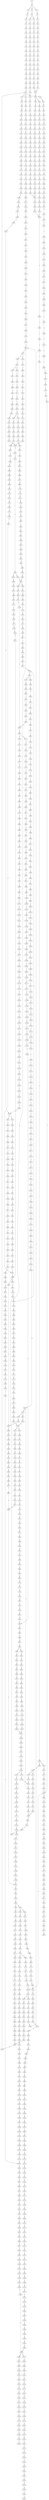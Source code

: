 strict digraph  {
	S0 -> S1 [ label = G ];
	S1 -> S2 [ label = A ];
	S1 -> S3 [ label = C ];
	S1 -> S4 [ label = T ];
	S2 -> S5 [ label = C ];
	S3 -> S6 [ label = C ];
	S4 -> S7 [ label = C ];
	S5 -> S8 [ label = C ];
	S6 -> S9 [ label = G ];
	S6 -> S10 [ label = C ];
	S7 -> S11 [ label = C ];
	S8 -> S12 [ label = C ];
	S9 -> S13 [ label = G ];
	S10 -> S14 [ label = C ];
	S11 -> S15 [ label = C ];
	S12 -> S16 [ label = C ];
	S13 -> S17 [ label = C ];
	S14 -> S18 [ label = C ];
	S15 -> S19 [ label = C ];
	S16 -> S20 [ label = C ];
	S17 -> S21 [ label = A ];
	S18 -> S22 [ label = A ];
	S19 -> S23 [ label = A ];
	S20 -> S24 [ label = C ];
	S21 -> S25 [ label = C ];
	S22 -> S26 [ label = C ];
	S23 -> S27 [ label = C ];
	S24 -> S28 [ label = T ];
	S25 -> S29 [ label = T ];
	S26 -> S30 [ label = T ];
	S27 -> S31 [ label = T ];
	S28 -> S32 [ label = T ];
	S29 -> S33 [ label = T ];
	S30 -> S34 [ label = T ];
	S31 -> S35 [ label = T ];
	S32 -> S36 [ label = C ];
	S33 -> S37 [ label = C ];
	S34 -> S38 [ label = T ];
	S35 -> S39 [ label = G ];
	S36 -> S40 [ label = A ];
	S37 -> S41 [ label = A ];
	S38 -> S42 [ label = A ];
	S39 -> S43 [ label = A ];
	S40 -> S44 [ label = G ];
	S41 -> S45 [ label = G ];
	S42 -> S46 [ label = G ];
	S43 -> S47 [ label = G ];
	S44 -> S48 [ label = A ];
	S45 -> S49 [ label = C ];
	S46 -> S50 [ label = C ];
	S47 -> S51 [ label = C ];
	S48 -> S52 [ label = G ];
	S49 -> S53 [ label = C ];
	S50 -> S54 [ label = C ];
	S51 -> S55 [ label = C ];
	S52 -> S56 [ label = G ];
	S53 -> S57 [ label = G ];
	S54 -> S58 [ label = G ];
	S55 -> S59 [ label = G ];
	S56 -> S60 [ label = T ];
	S57 -> S61 [ label = C ];
	S58 -> S62 [ label = T ];
	S59 -> S63 [ label = C ];
	S60 -> S64 [ label = C ];
	S61 -> S65 [ label = C ];
	S62 -> S66 [ label = C ];
	S63 -> S67 [ label = C ];
	S64 -> S68 [ label = C ];
	S65 -> S69 [ label = C ];
	S66 -> S70 [ label = C ];
	S67 -> S71 [ label = C ];
	S68 -> S72 [ label = C ];
	S69 -> S73 [ label = C ];
	S70 -> S74 [ label = C ];
	S71 -> S73 [ label = C ];
	S72 -> S75 [ label = T ];
	S72 -> S76 [ label = A ];
	S72 -> S77 [ label = G ];
	S73 -> S78 [ label = T ];
	S74 -> S79 [ label = A ];
	S75 -> S80 [ label = T ];
	S76 -> S81 [ label = G ];
	S77 -> S82 [ label = G ];
	S78 -> S83 [ label = T ];
	S78 -> S84 [ label = C ];
	S79 -> S85 [ label = C ];
	S80 -> S86 [ label = C ];
	S81 -> S87 [ label = A ];
	S82 -> S88 [ label = A ];
	S83 -> S89 [ label = C ];
	S84 -> S90 [ label = C ];
	S85 -> S91 [ label = C ];
	S86 -> S92 [ label = T ];
	S87 -> S93 [ label = G ];
	S88 -> S94 [ label = G ];
	S89 -> S95 [ label = A ];
	S90 -> S96 [ label = A ];
	S91 -> S97 [ label = A ];
	S92 -> S98 [ label = C ];
	S93 -> S99 [ label = C ];
	S94 -> S100 [ label = G ];
	S95 -> S101 [ label = C ];
	S96 -> S102 [ label = C ];
	S97 -> S103 [ label = C ];
	S98 -> S104 [ label = G ];
	S99 -> S105 [ label = C ];
	S100 -> S106 [ label = C ];
	S101 -> S107 [ label = G ];
	S102 -> S108 [ label = C ];
	S103 -> S109 [ label = C ];
	S104 -> S110 [ label = T ];
	S105 -> S111 [ label = A ];
	S106 -> S112 [ label = G ];
	S107 -> S113 [ label = C ];
	S108 -> S114 [ label = C ];
	S109 -> S115 [ label = G ];
	S110 -> S116 [ label = A ];
	S111 -> S117 [ label = C ];
	S112 -> S118 [ label = T ];
	S113 -> S119 [ label = T ];
	S114 -> S120 [ label = G ];
	S115 -> S121 [ label = A ];
	S116 -> S122 [ label = C ];
	S117 -> S123 [ label = G ];
	S118 -> S124 [ label = G ];
	S119 -> S125 [ label = C ];
	S120 -> S126 [ label = C ];
	S121 -> S127 [ label = T ];
	S122 -> S128 [ label = G ];
	S123 -> S129 [ label = G ];
	S124 -> S130 [ label = G ];
	S125 -> S131 [ label = C ];
	S126 -> S132 [ label = C ];
	S127 -> S133 [ label = C ];
	S128 -> S134 [ label = G ];
	S129 -> S135 [ label = T ];
	S130 -> S136 [ label = T ];
	S131 -> S137 [ label = G ];
	S132 -> S138 [ label = G ];
	S133 -> S139 [ label = G ];
	S134 -> S140 [ label = C ];
	S135 -> S141 [ label = T ];
	S136 -> S142 [ label = A ];
	S137 -> S143 [ label = G ];
	S138 -> S144 [ label = G ];
	S139 -> S145 [ label = G ];
	S140 -> S146 [ label = T ];
	S141 -> S147 [ label = A ];
	S142 -> S148 [ label = T ];
	S143 -> S149 [ label = T ];
	S144 -> S150 [ label = T ];
	S145 -> S151 [ label = T ];
	S146 -> S152 [ label = A ];
	S147 -> S153 [ label = C ];
	S148 -> S154 [ label = G ];
	S149 -> S155 [ label = T ];
	S150 -> S156 [ label = C ];
	S151 -> S157 [ label = T ];
	S152 -> S158 [ label = C ];
	S153 -> S159 [ label = T ];
	S154 -> S160 [ label = A ];
	S155 -> S161 [ label = G ];
	S156 -> S162 [ label = C ];
	S157 -> S163 [ label = C ];
	S158 -> S164 [ label = T ];
	S159 -> S165 [ label = G ];
	S160 -> S166 [ label = G ];
	S161 -> S167 [ label = C ];
	S162 -> S168 [ label = C ];
	S163 -> S169 [ label = C ];
	S164 -> S170 [ label = G ];
	S165 -> S171 [ label = C ];
	S166 -> S172 [ label = C ];
	S167 -> S173 [ label = A ];
	S168 -> S174 [ label = A ];
	S169 -> S175 [ label = A ];
	S170 -> S176 [ label = G ];
	S171 -> S177 [ label = A ];
	S172 -> S178 [ label = G ];
	S173 -> S179 [ label = C ];
	S174 -> S180 [ label = G ];
	S175 -> S181 [ label = G ];
	S176 -> S182 [ label = T ];
	S177 -> S183 [ label = G ];
	S178 -> S184 [ label = G ];
	S179 -> S185 [ label = T ];
	S180 -> S186 [ label = T ];
	S181 -> S187 [ label = T ];
	S182 -> S188 [ label = G ];
	S183 -> S189 [ label = A ];
	S184 -> S190 [ label = T ];
	S185 -> S191 [ label = G ];
	S186 -> S192 [ label = G ];
	S187 -> S193 [ label = G ];
	S188 -> S194 [ label = C ];
	S189 -> S195 [ label = C ];
	S190 -> S196 [ label = C ];
	S191 -> S197 [ label = G ];
	S192 -> S198 [ label = G ];
	S193 -> S199 [ label = G ];
	S194 -> S200 [ label = T ];
	S195 -> S201 [ label = G ];
	S196 -> S202 [ label = G ];
	S197 -> S203 [ label = T ];
	S198 -> S204 [ label = T ];
	S199 -> S205 [ label = T ];
	S200 -> S206 [ label = A ];
	S201 -> S207 [ label = G ];
	S202 -> S208 [ label = C ];
	S203 -> S209 [ label = C ];
	S204 -> S210 [ label = C ];
	S205 -> S210 [ label = C ];
	S206 -> S211 [ label = C ];
	S207 -> S212 [ label = A ];
	S208 -> S213 [ label = A ];
	S209 -> S214 [ label = G ];
	S210 -> S215 [ label = G ];
	S211 -> S216 [ label = T ];
	S212 -> S217 [ label = C ];
	S213 -> S218 [ label = C ];
	S214 -> S219 [ label = T ];
	S215 -> S220 [ label = T ];
	S216 -> S221 [ label = G ];
	S217 -> S222 [ label = A ];
	S218 -> S223 [ label = G ];
	S219 -> S224 [ label = C ];
	S220 -> S225 [ label = C ];
	S221 -> S226 [ label = T ];
	S222 -> S227 [ label = C ];
	S223 -> S228 [ label = C ];
	S224 -> S229 [ label = C ];
	S225 -> S229 [ label = C ];
	S226 -> S230 [ label = A ];
	S227 -> S231 [ label = A ];
	S228 -> S232 [ label = G ];
	S229 -> S233 [ label = G ];
	S230 -> S234 [ label = A ];
	S231 -> S235 [ label = C ];
	S232 -> S236 [ label = C ];
	S233 -> S237 [ label = T ];
	S234 -> S238 [ label = C ];
	S235 -> S239 [ label = C ];
	S236 -> S240 [ label = G ];
	S237 -> S241 [ label = C ];
	S238 -> S242 [ label = A ];
	S239 -> S243 [ label = T ];
	S240 -> S244 [ label = C ];
	S240 -> S245 [ label = G ];
	S241 -> S246 [ label = A ];
	S242 -> S247 [ label = C ];
	S243 -> S248 [ label = C ];
	S244 -> S249 [ label = G ];
	S245 -> S250 [ label = C ];
	S246 -> S251 [ label = C ];
	S247 -> S252 [ label = A ];
	S248 -> S253 [ label = T ];
	S249 -> S254 [ label = T ];
	S250 -> S255 [ label = T ];
	S251 -> S256 [ label = C ];
	S252 -> S257 [ label = C ];
	S253 -> S258 [ label = A ];
	S254 -> S259 [ label = C ];
	S255 -> S260 [ label = G ];
	S256 -> S261 [ label = C ];
	S256 -> S262 [ label = G ];
	S257 -> S263 [ label = G ];
	S258 -> S264 [ label = G ];
	S259 -> S265 [ label = G ];
	S260 -> S266 [ label = G ];
	S261 -> S267 [ label = T ];
	S262 -> S268 [ label = A ];
	S263 -> S269 [ label = C ];
	S264 -> S270 [ label = A ];
	S265 -> S271 [ label = A ];
	S266 -> S272 [ label = A ];
	S267 -> S273 [ label = G ];
	S268 -> S274 [ label = A ];
	S268 -> S275 [ label = G ];
	S269 -> S276 [ label = T ];
	S270 -> S277 [ label = A ];
	S271 -> S278 [ label = C ];
	S272 -> S279 [ label = A ];
	S273 -> S280 [ label = T ];
	S274 -> S281 [ label = T ];
	S275 -> S282 [ label = T ];
	S276 -> S283 [ label = C ];
	S277 -> S284 [ label = C ];
	S278 -> S285 [ label = G ];
	S279 -> S286 [ label = T ];
	S280 -> S287 [ label = C ];
	S281 -> S288 [ label = C ];
	S282 -> S289 [ label = C ];
	S283 -> S290 [ label = C ];
	S284 -> S291 [ label = G ];
	S285 -> S292 [ label = C ];
	S286 -> S293 [ label = G ];
	S287 -> S294 [ label = C ];
	S288 -> S295 [ label = C ];
	S289 -> S296 [ label = C ];
	S290 -> S297 [ label = T ];
	S291 -> S298 [ label = A ];
	S292 -> S299 [ label = G ];
	S293 -> S300 [ label = G ];
	S294 -> S301 [ label = T ];
	S295 -> S302 [ label = T ];
	S296 -> S303 [ label = A ];
	S296 -> S304 [ label = T ];
	S297 -> S305 [ label = A ];
	S298 -> S306 [ label = G ];
	S299 -> S307 [ label = C ];
	S300 -> S308 [ label = G ];
	S301 -> S309 [ label = A ];
	S301 -> S310 [ label = T ];
	S302 -> S311 [ label = C ];
	S303 -> S312 [ label = G ];
	S304 -> S313 [ label = C ];
	S305 -> S314 [ label = G ];
	S306 -> S315 [ label = G ];
	S307 -> S316 [ label = C ];
	S308 -> S317 [ label = G ];
	S309 -> S318 [ label = C ];
	S310 -> S319 [ label = G ];
	S311 -> S320 [ label = G ];
	S312 -> S321 [ label = T ];
	S312 -> S322 [ label = C ];
	S313 -> S323 [ label = G ];
	S314 -> S324 [ label = A ];
	S315 -> S325 [ label = T ];
	S316 -> S326 [ label = T ];
	S317 -> S327 [ label = T ];
	S318 -> S328 [ label = T ];
	S319 -> S329 [ label = A ];
	S319 -> S330 [ label = T ];
	S320 -> S331 [ label = A ];
	S321 -> S332 [ label = A ];
	S322 -> S333 [ label = T ];
	S323 -> S334 [ label = A ];
	S324 -> S335 [ label = A ];
	S325 -> S336 [ label = G ];
	S326 -> S337 [ label = C ];
	S327 -> S338 [ label = C ];
	S328 -> S339 [ label = A ];
	S329 -> S340 [ label = A ];
	S330 -> S341 [ label = A ];
	S331 -> S342 [ label = A ];
	S332 -> S343 [ label = G ];
	S333 -> S344 [ label = T ];
	S334 -> S345 [ label = A ];
	S335 -> S346 [ label = C ];
	S336 -> S347 [ label = T ];
	S337 -> S348 [ label = G ];
	S338 -> S349 [ label = C ];
	S339 -> S350 [ label = C ];
	S340 -> S351 [ label = C ];
	S341 -> S352 [ label = G ];
	S342 -> S353 [ label = C ];
	S343 -> S354 [ label = G ];
	S343 -> S355 [ label = C ];
	S344 -> S356 [ label = C ];
	S345 -> S353 [ label = C ];
	S346 -> S357 [ label = T ];
	S347 -> S358 [ label = C ];
	S348 -> S359 [ label = G ];
	S349 -> S360 [ label = G ];
	S350 -> S361 [ label = C ];
	S351 -> S362 [ label = T ];
	S352 -> S363 [ label = G ];
	S353 -> S364 [ label = T ];
	S354 -> S365 [ label = G ];
	S355 -> S366 [ label = T ];
	S356 -> S367 [ label = A ];
	S357 -> S368 [ label = T ];
	S358 -> S369 [ label = C ];
	S359 -> S370 [ label = G ];
	S360 -> S371 [ label = C ];
	S361 -> S372 [ label = A ];
	S362 -> S373 [ label = T ];
	S363 -> S374 [ label = A ];
	S364 -> S375 [ label = T ];
	S365 -> S376 [ label = T ];
	S366 -> S377 [ label = C ];
	S367 -> S378 [ label = C ];
	S368 -> S379 [ label = C ];
	S369 -> S380 [ label = C ];
	S370 -> S381 [ label = C ];
	S371 -> S382 [ label = C ];
	S372 -> S383 [ label = G ];
	S373 -> S384 [ label = C ];
	S374 -> S385 [ label = G ];
	S375 -> S386 [ label = C ];
	S376 -> S387 [ label = C ];
	S377 -> S388 [ label = C ];
	S378 -> S389 [ label = G ];
	S379 -> S390 [ label = A ];
	S380 -> S391 [ label = T ];
	S381 -> S392 [ label = T ];
	S382 -> S393 [ label = G ];
	S383 -> S394 [ label = G ];
	S384 -> S395 [ label = A ];
	S385 -> S396 [ label = A ];
	S386 -> S397 [ label = A ];
	S387 -> S398 [ label = A ];
	S388 -> S399 [ label = A ];
	S389 -> S400 [ label = C ];
	S390 -> S401 [ label = A ];
	S391 -> S402 [ label = G ];
	S392 -> S403 [ label = C ];
	S393 -> S404 [ label = G ];
	S394 -> S405 [ label = A ];
	S395 -> S401 [ label = A ];
	S396 -> S406 [ label = G ];
	S397 -> S401 [ label = A ];
	S398 -> S407 [ label = C ];
	S399 -> S408 [ label = C ];
	S400 -> S409 [ label = C ];
	S401 -> S410 [ label = C ];
	S402 -> S411 [ label = T ];
	S403 -> S412 [ label = A ];
	S404 -> S413 [ label = A ];
	S405 -> S414 [ label = G ];
	S406 -> S415 [ label = G ];
	S407 -> S416 [ label = T ];
	S408 -> S417 [ label = C ];
	S409 -> S418 [ label = C ];
	S410 -> S419 [ label = C ];
	S410 -> S420 [ label = T ];
	S411 -> S421 [ label = C ];
	S412 -> S422 [ label = C ];
	S413 -> S423 [ label = A ];
	S414 -> S424 [ label = A ];
	S415 -> S425 [ label = T ];
	S416 -> S426 [ label = C ];
	S417 -> S427 [ label = G ];
	S418 -> S428 [ label = T ];
	S419 -> S429 [ label = G ];
	S420 -> S430 [ label = G ];
	S421 -> S431 [ label = C ];
	S422 -> S432 [ label = G ];
	S423 -> S433 [ label = C ];
	S424 -> S434 [ label = G ];
	S425 -> S435 [ label = C ];
	S426 -> S436 [ label = G ];
	S427 -> S437 [ label = G ];
	S428 -> S438 [ label = T ];
	S429 -> S439 [ label = G ];
	S430 -> S440 [ label = G ];
	S430 -> S441 [ label = C ];
	S431 -> S301 [ label = T ];
	S432 -> S442 [ label = T ];
	S433 -> S443 [ label = T ];
	S434 -> S444 [ label = T ];
	S435 -> S445 [ label = C ];
	S436 -> S446 [ label = C ];
	S437 -> S447 [ label = A ];
	S438 -> S448 [ label = C ];
	S439 -> S449 [ label = C ];
	S440 -> S450 [ label = C ];
	S441 -> S451 [ label = C ];
	S442 -> S452 [ label = C ];
	S443 -> S453 [ label = G ];
	S444 -> S454 [ label = C ];
	S445 -> S72 [ label = C ];
	S446 -> S455 [ label = T ];
	S447 -> S456 [ label = C ];
	S448 -> S457 [ label = A ];
	S449 -> S458 [ label = C ];
	S450 -> S459 [ label = C ];
	S451 -> S460 [ label = C ];
	S452 -> S461 [ label = C ];
	S453 -> S462 [ label = C ];
	S454 -> S463 [ label = A ];
	S455 -> S464 [ label = T ];
	S456 -> S465 [ label = G ];
	S457 -> S466 [ label = T ];
	S458 -> S467 [ label = C ];
	S459 -> S468 [ label = C ];
	S460 -> S469 [ label = T ];
	S461 -> S470 [ label = A ];
	S462 -> S471 [ label = A ];
	S463 -> S472 [ label = G ];
	S464 -> S473 [ label = C ];
	S465 -> S474 [ label = T ];
	S466 -> S475 [ label = C ];
	S467 -> S476 [ label = A ];
	S468 -> S477 [ label = A ];
	S469 -> S478 [ label = A ];
	S470 -> S479 [ label = G ];
	S471 -> S480 [ label = A ];
	S472 -> S481 [ label = G ];
	S473 -> S482 [ label = A ];
	S474 -> S483 [ label = C ];
	S475 -> S484 [ label = C ];
	S476 -> S485 [ label = G ];
	S477 -> S486 [ label = G ];
	S478 -> S487 [ label = G ];
	S479 -> S488 [ label = C ];
	S480 -> S489 [ label = C ];
	S481 -> S490 [ label = A ];
	S482 -> S491 [ label = T ];
	S483 -> S492 [ label = G ];
	S484 -> S493 [ label = A ];
	S485 -> S494 [ label = T ];
	S486 -> S495 [ label = G ];
	S487 -> S496 [ label = G ];
	S488 -> S497 [ label = T ];
	S488 -> S498 [ label = G ];
	S489 -> S499 [ label = C ];
	S490 -> S500 [ label = C ];
	S491 -> S501 [ label = C ];
	S492 -> S502 [ label = T ];
	S493 -> S503 [ label = G ];
	S494 -> S504 [ label = T ];
	S495 -> S505 [ label = T ];
	S496 -> S506 [ label = T ];
	S497 -> S344 [ label = T ];
	S498 -> S507 [ label = A ];
	S499 -> S508 [ label = A ];
	S500 -> S509 [ label = C ];
	S501 -> S510 [ label = C ];
	S502 -> S511 [ label = G ];
	S503 -> S512 [ label = A ];
	S504 -> S513 [ label = G ];
	S505 -> S514 [ label = G ];
	S506 -> S515 [ label = G ];
	S507 -> S516 [ label = G ];
	S508 -> S517 [ label = G ];
	S509 -> S518 [ label = A ];
	S510 -> S493 [ label = A ];
	S511 -> S519 [ label = A ];
	S512 -> S520 [ label = A ];
	S513 -> S521 [ label = T ];
	S514 -> S522 [ label = C ];
	S514 -> S523 [ label = G ];
	S515 -> S524 [ label = T ];
	S516 -> S525 [ label = T ];
	S517 -> S526 [ label = A ];
	S518 -> S527 [ label = G ];
	S519 -> S528 [ label = C ];
	S520 -> S529 [ label = C ];
	S521 -> S530 [ label = G ];
	S522 -> S531 [ label = G ];
	S523 -> S532 [ label = G ];
	S524 -> S533 [ label = G ];
	S525 -> S534 [ label = C ];
	S526 -> S535 [ label = A ];
	S527 -> S536 [ label = T ];
	S528 -> S537 [ label = C ];
	S529 -> S538 [ label = C ];
	S530 -> S539 [ label = C ];
	S531 -> S540 [ label = C ];
	S532 -> S541 [ label = C ];
	S533 -> S542 [ label = C ];
	S534 -> S543 [ label = C ];
	S534 -> S544 [ label = T ];
	S535 -> S545 [ label = C ];
	S536 -> S546 [ label = C ];
	S537 -> S547 [ label = G ];
	S538 -> S548 [ label = A ];
	S538 -> S549 [ label = G ];
	S539 -> S550 [ label = G ];
	S540 -> S551 [ label = G ];
	S541 -> S552 [ label = T ];
	S542 -> S553 [ label = G ];
	S543 -> S554 [ label = C ];
	S544 -> S555 [ label = C ];
	S545 -> S556 [ label = A ];
	S546 -> S557 [ label = T ];
	S547 -> S558 [ label = G ];
	S548 -> S559 [ label = G ];
	S548 -> S560 [ label = C ];
	S549 -> S561 [ label = G ];
	S550 -> S562 [ label = T ];
	S551 -> S563 [ label = T ];
	S552 -> S564 [ label = T ];
	S553 -> S565 [ label = T ];
	S554 -> S566 [ label = T ];
	S554 -> S567 [ label = G ];
	S555 -> S568 [ label = G ];
	S556 -> S569 [ label = G ];
	S557 -> S570 [ label = C ];
	S558 -> S571 [ label = T ];
	S559 -> S572 [ label = A ];
	S560 -> S573 [ label = C ];
	S561 -> S574 [ label = A ];
	S562 -> S575 [ label = C ];
	S563 -> S576 [ label = C ];
	S564 -> S577 [ label = C ];
	S565 -> S578 [ label = C ];
	S566 -> S579 [ label = C ];
	S567 -> S580 [ label = C ];
	S568 -> S581 [ label = T ];
	S569 -> S582 [ label = C ];
	S570 -> S583 [ label = T ];
	S571 -> S584 [ label = C ];
	S572 -> S585 [ label = C ];
	S573 -> S586 [ label = A ];
	S574 -> S587 [ label = C ];
	S575 -> S588 [ label = G ];
	S576 -> S589 [ label = G ];
	S577 -> S590 [ label = G ];
	S578 -> S588 [ label = G ];
	S579 -> S591 [ label = C ];
	S580 -> S592 [ label = C ];
	S581 -> S593 [ label = C ];
	S582 -> S594 [ label = C ];
	S583 -> S595 [ label = G ];
	S584 -> S596 [ label = G ];
	S585 -> S597 [ label = T ];
	S586 -> S598 [ label = C ];
	S587 -> S599 [ label = G ];
	S588 -> S600 [ label = A ];
	S589 -> S601 [ label = T ];
	S590 -> S602 [ label = A ];
	S591 -> S603 [ label = G ];
	S592 -> S604 [ label = T ];
	S593 -> S605 [ label = T ];
	S594 -> S606 [ label = G ];
	S595 -> S607 [ label = T ];
	S596 -> S608 [ label = C ];
	S597 -> S609 [ label = C ];
	S598 -> S610 [ label = C ];
	S599 -> S611 [ label = C ];
	S600 -> S612 [ label = A ];
	S601 -> S613 [ label = G ];
	S602 -> S614 [ label = A ];
	S603 -> S615 [ label = G ];
	S604 -> S616 [ label = G ];
	S605 -> S617 [ label = G ];
	S606 -> S618 [ label = T ];
	S607 -> S619 [ label = A ];
	S608 -> S620 [ label = G ];
	S609 -> S621 [ label = C ];
	S610 -> S622 [ label = C ];
	S611 -> S623 [ label = C ];
	S612 -> S624 [ label = C ];
	S613 -> S625 [ label = C ];
	S614 -> S626 [ label = C ];
	S615 -> S627 [ label = T ];
	S616 -> S628 [ label = T ];
	S617 -> S629 [ label = T ];
	S618 -> S630 [ label = C ];
	S620 -> S631 [ label = T ];
	S621 -> S632 [ label = C ];
	S622 -> S633 [ label = C ];
	S623 -> S634 [ label = C ];
	S624 -> S635 [ label = C ];
	S624 -> S636 [ label = A ];
	S625 -> S637 [ label = A ];
	S626 -> S638 [ label = A ];
	S627 -> S639 [ label = C ];
	S628 -> S640 [ label = C ];
	S629 -> S641 [ label = T ];
	S630 -> S642 [ label = C ];
	S631 -> S643 [ label = A ];
	S632 -> S644 [ label = A ];
	S633 -> S645 [ label = T ];
	S634 -> S646 [ label = A ];
	S635 -> S647 [ label = T ];
	S636 -> S648 [ label = C ];
	S637 -> S649 [ label = T ];
	S638 -> S650 [ label = C ];
	S639 -> S651 [ label = T ];
	S640 -> S652 [ label = G ];
	S641 -> S653 [ label = C ];
	S642 -> S654 [ label = T ];
	S643 -> S655 [ label = G ];
	S644 -> S656 [ label = T ];
	S645 -> S657 [ label = T ];
	S646 -> S658 [ label = T ];
	S647 -> S659 [ label = T ];
	S647 -> S660 [ label = G ];
	S648 -> S661 [ label = C ];
	S649 -> S662 [ label = C ];
	S650 -> S663 [ label = G ];
	S651 -> S664 [ label = G ];
	S652 -> S665 [ label = C ];
	S653 -> S666 [ label = C ];
	S654 -> S667 [ label = C ];
	S655 -> S668 [ label = C ];
	S656 -> S669 [ label = C ];
	S657 -> S670 [ label = C ];
	S658 -> S671 [ label = C ];
	S659 -> S672 [ label = C ];
	S660 -> S673 [ label = T ];
	S661 -> S674 [ label = C ];
	S662 -> S675 [ label = C ];
	S663 -> S676 [ label = C ];
	S664 -> S677 [ label = G ];
	S665 -> S678 [ label = G ];
	S666 -> S679 [ label = G ];
	S667 -> S680 [ label = T ];
	S668 -> S681 [ label = C ];
	S669 -> S682 [ label = T ];
	S670 -> S683 [ label = C ];
	S670 -> S684 [ label = G ];
	S671 -> S685 [ label = G ];
	S672 -> S686 [ label = G ];
	S673 -> S687 [ label = C ];
	S674 -> S688 [ label = G ];
	S675 -> S689 [ label = G ];
	S676 -> S690 [ label = G ];
	S677 -> S691 [ label = A ];
	S678 -> S692 [ label = C ];
	S679 -> S693 [ label = T ];
	S680 -> S694 [ label = G ];
	S681 -> S695 [ label = G ];
	S682 -> S696 [ label = G ];
	S683 -> S697 [ label = T ];
	S684 -> S698 [ label = A ];
	S685 -> S699 [ label = T ];
	S686 -> S700 [ label = T ];
	S687 -> S701 [ label = G ];
	S688 -> S702 [ label = T ];
	S689 -> S703 [ label = C ];
	S690 -> S704 [ label = C ];
	S691 -> S705 [ label = G ];
	S692 -> S706 [ label = G ];
	S692 -> S707 [ label = A ];
	S693 -> S708 [ label = G ];
	S694 -> S709 [ label = T ];
	S695 -> S710 [ label = C ];
	S696 -> S711 [ label = C ];
	S697 -> S712 [ label = G ];
	S698 -> S713 [ label = T ];
	S699 -> S714 [ label = C ];
	S700 -> S715 [ label = A ];
	S701 -> S716 [ label = C ];
	S702 -> S717 [ label = A ];
	S703 -> S718 [ label = A ];
	S704 -> S719 [ label = A ];
	S705 -> S720 [ label = G ];
	S706 -> S721 [ label = A ];
	S707 -> S722 [ label = A ];
	S708 -> S723 [ label = G ];
	S709 -> S724 [ label = C ];
	S710 -> S725 [ label = T ];
	S711 -> S726 [ label = C ];
	S712 -> S727 [ label = T ];
	S713 -> S728 [ label = C ];
	S714 -> S729 [ label = C ];
	S715 -> S730 [ label = C ];
	S716 -> S678 [ label = G ];
	S717 -> S731 [ label = C ];
	S718 -> S732 [ label = C ];
	S719 -> S733 [ label = C ];
	S720 -> S734 [ label = G ];
	S721 -> S735 [ label = G ];
	S722 -> S736 [ label = C ];
	S723 -> S737 [ label = C ];
	S724 -> S738 [ label = G ];
	S725 -> S739 [ label = G ];
	S726 -> S740 [ label = A ];
	S727 -> S741 [ label = C ];
	S728 -> S742 [ label = G ];
	S729 -> S743 [ label = T ];
	S730 -> S744 [ label = T ];
	S731 -> S745 [ label = G ];
	S732 -> S746 [ label = G ];
	S733 -> S747 [ label = G ];
	S734 -> S748 [ label = T ];
	S735 -> S749 [ label = C ];
	S736 -> S750 [ label = C ];
	S737 -> S751 [ label = C ];
	S738 -> S752 [ label = T ];
	S739 -> S753 [ label = G ];
	S740 -> S754 [ label = G ];
	S741 -> S755 [ label = C ];
	S742 -> S756 [ label = T ];
	S743 -> S757 [ label = C ];
	S744 -> S758 [ label = T ];
	S745 -> S759 [ label = T ];
	S746 -> S760 [ label = T ];
	S747 -> S761 [ label = T ];
	S748 -> S762 [ label = G ];
	S749 -> S763 [ label = A ];
	S750 -> S764 [ label = C ];
	S751 -> S765 [ label = C ];
	S752 -> S766 [ label = G ];
	S753 -> S767 [ label = A ];
	S754 -> S768 [ label = T ];
	S755 -> S769 [ label = T ];
	S756 -> S770 [ label = T ];
	S757 -> S771 [ label = T ];
	S758 -> S772 [ label = C ];
	S759 -> S773 [ label = C ];
	S760 -> S774 [ label = C ];
	S761 -> S775 [ label = C ];
	S762 -> S776 [ label = T ];
	S763 -> S777 [ label = G ];
	S764 -> S778 [ label = G ];
	S765 -> S779 [ label = G ];
	S766 -> S780 [ label = G ];
	S767 -> S781 [ label = A ];
	S768 -> S782 [ label = C ];
	S769 -> S310 [ label = T ];
	S770 -> S783 [ label = T ];
	S771 -> S784 [ label = T ];
	S772 -> S785 [ label = A ];
	S773 -> S786 [ label = C ];
	S774 -> S787 [ label = G ];
	S775 -> S788 [ label = C ];
	S776 -> S789 [ label = T ];
	S777 -> S790 [ label = T ];
	S778 -> S791 [ label = T ];
	S779 -> S792 [ label = T ];
	S780 -> S793 [ label = T ];
	S781 -> S794 [ label = G ];
	S782 -> S795 [ label = G ];
	S783 -> S796 [ label = G ];
	S784 -> S797 [ label = C ];
	S785 -> S798 [ label = A ];
	S786 -> S799 [ label = A ];
	S787 -> S800 [ label = A ];
	S788 -> S801 [ label = A ];
	S789 -> S802 [ label = C ];
	S790 -> S803 [ label = G ];
	S791 -> S804 [ label = A ];
	S792 -> S805 [ label = C ];
	S793 -> S806 [ label = A ];
	S794 -> S807 [ label = A ];
	S795 -> S808 [ label = T ];
	S796 -> S809 [ label = T ];
	S797 -> S810 [ label = T ];
	S798 -> S811 [ label = G ];
	S799 -> S812 [ label = G ];
	S800 -> S813 [ label = G ];
	S801 -> S479 [ label = G ];
	S802 -> S814 [ label = C ];
	S803 -> S815 [ label = C ];
	S804 -> S816 [ label = C ];
	S805 -> S817 [ label = C ];
	S806 -> S818 [ label = C ];
	S807 -> S819 [ label = A ];
	S808 -> S820 [ label = A ];
	S809 -> S821 [ label = A ];
	S810 -> S822 [ label = C ];
	S811 -> S823 [ label = C ];
	S812 -> S488 [ label = C ];
	S813 -> S824 [ label = C ];
	S814 -> S825 [ label = A ];
	S815 -> S826 [ label = A ];
	S816 -> S827 [ label = A ];
	S817 -> S828 [ label = A ];
	S818 -> S829 [ label = C ];
	S819 -> S830 [ label = C ];
	S820 -> S831 [ label = A ];
	S821 -> S832 [ label = G ];
	S822 -> S833 [ label = G ];
	S823 -> S834 [ label = G ];
	S824 -> S835 [ label = G ];
	S825 -> S836 [ label = G ];
	S826 -> S837 [ label = A ];
	S827 -> S838 [ label = G ];
	S828 -> S839 [ label = G ];
	S829 -> S840 [ label = G ];
	S830 -> S841 [ label = G ];
	S831 -> S842 [ label = G ];
	S832 -> S843 [ label = G ];
	S833 -> S844 [ label = G ];
	S834 -> S845 [ label = A ];
	S835 -> S846 [ label = A ];
	S836 -> S847 [ label = C ];
	S837 -> S848 [ label = C ];
	S838 -> S849 [ label = C ];
	S839 -> S850 [ label = T ];
	S840 -> S851 [ label = G ];
	S841 -> S852 [ label = G ];
	S842 -> S853 [ label = A ];
	S843 -> S854 [ label = A ];
	S844 -> S855 [ label = A ];
	S845 -> S856 [ label = G ];
	S846 -> S857 [ label = G ];
	S847 -> S858 [ label = A ];
	S848 -> S859 [ label = A ];
	S849 -> S860 [ label = A ];
	S850 -> S861 [ label = A ];
	S851 -> S862 [ label = T ];
	S852 -> S863 [ label = C ];
	S853 -> S864 [ label = C ];
	S854 -> S865 [ label = A ];
	S855 -> S866 [ label = G ];
	S856 -> S867 [ label = T ];
	S857 -> S868 [ label = T ];
	S858 -> S869 [ label = G ];
	S859 -> S870 [ label = G ];
	S860 -> S871 [ label = G ];
	S861 -> S343 [ label = G ];
	S862 -> S872 [ label = G ];
	S863 -> S873 [ label = A ];
	S864 -> S874 [ label = G ];
	S865 -> S875 [ label = A ];
	S866 -> S876 [ label = A ];
	S867 -> S877 [ label = C ];
	S868 -> S878 [ label = C ];
	S869 -> S879 [ label = A ];
	S870 -> S880 [ label = C ];
	S871 -> S881 [ label = G ];
	S872 -> S882 [ label = G ];
	S873 -> S883 [ label = C ];
	S874 -> S884 [ label = G ];
	S875 -> S885 [ label = G ];
	S876 -> S886 [ label = G ];
	S877 -> S543 [ label = C ];
	S878 -> S887 [ label = G ];
	S879 -> S888 [ label = T ];
	S880 -> S889 [ label = T ];
	S881 -> S890 [ label = T ];
	S882 -> S891 [ label = T ];
	S883 -> S892 [ label = C ];
	S883 -> S893 [ label = T ];
	S884 -> S894 [ label = C ];
	S885 -> S895 [ label = G ];
	S886 -> S896 [ label = G ];
	S887 -> S897 [ label = A ];
	S888 -> S898 [ label = A ];
	S889 -> S899 [ label = A ];
	S890 -> S900 [ label = G ];
	S891 -> S901 [ label = T ];
	S892 -> S902 [ label = G ];
	S893 -> S903 [ label = G ];
	S894 -> S904 [ label = T ];
	S895 -> S905 [ label = T ];
	S896 -> S906 [ label = T ];
	S897 -> S907 [ label = A ];
	S898 -> S908 [ label = A ];
	S899 -> S909 [ label = C ];
	S900 -> S910 [ label = C ];
	S901 -> S911 [ label = A ];
	S902 -> S912 [ label = G ];
	S903 -> S913 [ label = G ];
	S904 -> S914 [ label = C ];
	S905 -> S915 [ label = C ];
	S906 -> S435 [ label = C ];
	S907 -> S916 [ label = C ];
	S908 -> S917 [ label = A ];
	S909 -> S918 [ label = G ];
	S910 -> S919 [ label = A ];
	S911 -> S920 [ label = G ];
	S912 -> S921 [ label = G ];
	S913 -> S922 [ label = G ];
	S914 -> S923 [ label = T ];
	S915 -> S924 [ label = C ];
	S916 -> S925 [ label = C ];
	S917 -> S926 [ label = A ];
	S918 -> S927 [ label = A ];
	S919 -> S928 [ label = C ];
	S920 -> S929 [ label = A ];
	S921 -> S930 [ label = A ];
	S922 -> S931 [ label = A ];
	S923 -> S932 [ label = C ];
	S924 -> S933 [ label = C ];
	S925 -> S647 [ label = T ];
	S926 -> S934 [ label = A ];
	S927 -> S935 [ label = G ];
	S928 -> S936 [ label = G ];
	S929 -> S937 [ label = A ];
	S930 -> S938 [ label = A ];
	S931 -> S939 [ label = A ];
	S932 -> S940 [ label = G ];
	S933 -> S941 [ label = G ];
	S934 -> S942 [ label = C ];
	S935 -> S943 [ label = A ];
	S936 -> S944 [ label = C ];
	S937 -> S945 [ label = G ];
	S938 -> S946 [ label = T ];
	S939 -> S947 [ label = C ];
	S940 -> S948 [ label = A ];
	S941 -> S949 [ label = A ];
	S942 -> S950 [ label = T ];
	S943 -> S951 [ label = A ];
	S944 -> S952 [ label = G ];
	S945 -> S953 [ label = G ];
	S946 -> S954 [ label = T ];
	S947 -> S955 [ label = T ];
	S948 -> S956 [ label = A ];
	S949 -> S957 [ label = A ];
	S950 -> S958 [ label = T ];
	S951 -> S959 [ label = C ];
	S952 -> S960 [ label = G ];
	S953 -> S961 [ label = G ];
	S954 -> S962 [ label = G ];
	S955 -> S963 [ label = G ];
	S956 -> S964 [ label = G ];
	S957 -> S965 [ label = G ];
	S958 -> S966 [ label = T ];
	S959 -> S967 [ label = T ];
	S960 -> S968 [ label = T ];
	S961 -> S969 [ label = G ];
	S962 -> S970 [ label = A ];
	S963 -> S971 [ label = G ];
	S964 -> S972 [ label = T ];
	S965 -> S973 [ label = T ];
	S966 -> S974 [ label = G ];
	S967 -> S975 [ label = G ];
	S968 -> S976 [ label = G ];
	S969 -> S977 [ label = G ];
	S970 -> S978 [ label = A ];
	S971 -> S979 [ label = A ];
	S972 -> S980 [ label = C ];
	S973 -> S981 [ label = C ];
	S974 -> S982 [ label = C ];
	S975 -> S983 [ label = G ];
	S976 -> S984 [ label = C ];
	S977 -> S985 [ label = T ];
	S978 -> S986 [ label = C ];
	S979 -> S987 [ label = C ];
	S980 -> S988 [ label = G ];
	S981 -> S989 [ label = G ];
	S982 -> S990 [ label = C ];
	S983 -> S991 [ label = C ];
	S984 -> S992 [ label = C ];
	S985 -> S993 [ label = C ];
	S986 -> S994 [ label = C ];
	S987 -> S995 [ label = C ];
	S988 -> S996 [ label = C ];
	S989 -> S997 [ label = A ];
	S990 -> S998 [ label = G ];
	S991 -> S999 [ label = G ];
	S992 -> S1000 [ label = G ];
	S993 -> S1001 [ label = C ];
	S994 -> S1002 [ label = C ];
	S995 -> S1003 [ label = C ];
	S996 -> S1004 [ label = G ];
	S997 -> S1005 [ label = G ];
	S998 -> S1006 [ label = T ];
	S999 -> S1007 [ label = C ];
	S1000 -> S1008 [ label = C ];
	S1001 -> S1009 [ label = G ];
	S1002 -> S1010 [ label = G ];
	S1003 -> S1011 [ label = G ];
	S1004 -> S1012 [ label = G ];
	S1005 -> S1013 [ label = G ];
	S1006 -> S1014 [ label = A ];
	S1007 -> S1015 [ label = A ];
	S1008 -> S1016 [ label = A ];
	S1009 -> S1017 [ label = T ];
	S1010 -> S1018 [ label = T ];
	S1011 -> S1019 [ label = T ];
	S1012 -> S1020 [ label = C ];
	S1013 -> S1021 [ label = T ];
	S1014 -> S1022 [ label = G ];
	S1015 -> S1023 [ label = G ];
	S1016 -> S1024 [ label = A ];
	S1017 -> S1025 [ label = C ];
	S1018 -> S1026 [ label = C ];
	S1019 -> S1027 [ label = C ];
	S1020 -> S1028 [ label = T ];
	S1021 -> S1029 [ label = A ];
	S1022 -> S1030 [ label = C ];
	S1023 -> S1031 [ label = C ];
	S1024 -> S1032 [ label = C ];
	S1025 -> S1033 [ label = G ];
	S1026 -> S1034 [ label = T ];
	S1027 -> S1035 [ label = T ];
	S1028 -> S1036 [ label = A ];
	S1029 -> S1037 [ label = T ];
	S1030 -> S1038 [ label = C ];
	S1031 -> S1039 [ label = G ];
	S1032 -> S1040 [ label = C ];
	S1033 -> S1041 [ label = G ];
	S1034 -> S1042 [ label = C ];
	S1035 -> S1042 [ label = C ];
	S1036 -> S1043 [ label = T ];
	S1037 -> S1044 [ label = A ];
	S1038 -> S1045 [ label = G ];
	S1039 -> S1046 [ label = G ];
	S1040 -> S1047 [ label = A ];
	S1041 -> S1048 [ label = A ];
	S1042 -> S1049 [ label = G ];
	S1043 -> S1050 [ label = A ];
	S1044 -> S1051 [ label = A ];
	S1045 -> S1052 [ label = G ];
	S1046 -> S1053 [ label = G ];
	S1047 -> S1054 [ label = G ];
	S1048 -> S1055 [ label = A ];
	S1049 -> S1056 [ label = G ];
	S1050 -> S1057 [ label = G ];
	S1051 -> S1058 [ label = G ];
	S1052 -> S1059 [ label = T ];
	S1053 -> S1060 [ label = T ];
	S1054 -> S1061 [ label = T ];
	S1055 -> S1062 [ label = C ];
	S1056 -> S1063 [ label = C ];
	S1057 -> S1064 [ label = T ];
	S1058 -> S1065 [ label = T ];
	S1059 -> S1066 [ label = G ];
	S1060 -> S1067 [ label = G ];
	S1061 -> S1068 [ label = C ];
	S1062 -> S1069 [ label = A ];
	S1062 -> S1070 [ label = T ];
	S1063 -> S1071 [ label = A ];
	S1064 -> S1072 [ label = A ];
	S1065 -> S1073 [ label = C ];
	S1066 -> S1074 [ label = A ];
	S1067 -> S1075 [ label = C ];
	S1068 -> S1076 [ label = G ];
	S1069 -> S1077 [ label = G ];
	S1070 -> S1078 [ label = A ];
	S1071 -> S1079 [ label = C ];
	S1072 -> S1080 [ label = G ];
	S1073 -> S1081 [ label = G ];
	S1074 -> S1082 [ label = C ];
	S1075 -> S1083 [ label = C ];
	S1076 -> S1084 [ label = C ];
	S1077 -> S1085 [ label = G ];
	S1078 -> S1086 [ label = C ];
	S1079 -> S1087 [ label = C ];
	S1080 -> S1088 [ label = C ];
	S1081 -> S1089 [ label = T ];
	S1082 -> S1090 [ label = G ];
	S1083 -> S1091 [ label = G ];
	S1084 -> S1092 [ label = G ];
	S1085 -> S1093 [ label = A ];
	S1086 -> S1094 [ label = A ];
	S1087 -> S1095 [ label = G ];
	S1088 -> S1096 [ label = C ];
	S1089 -> S1097 [ label = G ];
	S1090 -> S1098 [ label = T ];
	S1091 -> S1099 [ label = C ];
	S1092 -> S1100 [ label = C ];
	S1093 -> S1101 [ label = A ];
	S1094 -> S1102 [ label = A ];
	S1095 -> S1103 [ label = A ];
	S1096 -> S1104 [ label = G ];
	S1097 -> S1105 [ label = G ];
	S1098 -> S1106 [ label = G ];
	S1099 -> S1107 [ label = C ];
	S1100 -> S1108 [ label = A ];
	S1101 -> S1109 [ label = T ];
	S1102 -> S1110 [ label = C ];
	S1103 -> S1111 [ label = G ];
	S1103 -> S1112 [ label = A ];
	S1104 -> S1113 [ label = A ];
	S1105 -> S1114 [ label = T ];
	S1106 -> S1115 [ label = G ];
	S1107 -> S1116 [ label = G ];
	S1108 -> S1117 [ label = G ];
	S1109 -> S1118 [ label = A ];
	S1110 -> S1119 [ label = G ];
	S1111 -> S1120 [ label = T ];
	S1112 -> S1121 [ label = T ];
	S1113 -> S1122 [ label = A ];
	S1114 -> S806 [ label = A ];
	S1115 -> S1123 [ label = G ];
	S1116 -> S1124 [ label = G ];
	S1117 -> S1125 [ label = C ];
	S1118 -> S1126 [ label = G ];
	S1119 -> S1127 [ label = A ];
	S1120 -> S289 [ label = C ];
	S1121 -> S1128 [ label = G ];
	S1122 -> S1129 [ label = A ];
	S1123 -> S1130 [ label = T ];
	S1124 -> S1131 [ label = T ];
	S1125 -> S1132 [ label = C ];
	S1126 -> S1133 [ label = T ];
	S1127 -> S1134 [ label = A ];
	S1128 -> S1135 [ label = T ];
	S1129 -> S1136 [ label = C ];
	S1130 -> S1137 [ label = A ];
	S1131 -> S1138 [ label = G ];
	S1132 -> S1139 [ label = G ];
	S1133 -> S1140 [ label = C ];
	S1134 -> S1141 [ label = A ];
	S1135 -> S1142 [ label = A ];
	S1136 -> S1143 [ label = C ];
	S1137 -> S1144 [ label = C ];
	S1138 -> S1145 [ label = G ];
	S1139 -> S1146 [ label = G ];
	S1140 -> S1147 [ label = T ];
	S1141 -> S1148 [ label = A ];
	S1142 -> S1149 [ label = G ];
	S1143 -> S1150 [ label = C ];
	S1144 -> S1151 [ label = T ];
	S1145 -> S1152 [ label = T ];
	S1146 -> S1153 [ label = T ];
	S1147 -> S1154 [ label = C ];
	S1148 -> S1155 [ label = C ];
	S1149 -> S1156 [ label = T ];
	S1150 -> S1157 [ label = C ];
	S1151 -> S1158 [ label = A ];
	S1152 -> S1159 [ label = G ];
	S1153 -> S1160 [ label = G ];
	S1154 -> S1161 [ label = T ];
	S1155 -> S1162 [ label = A ];
	S1156 -> S1163 [ label = T ];
	S1157 -> S1164 [ label = G ];
	S1158 -> S1165 [ label = T ];
	S1159 -> S1166 [ label = G ];
	S1160 -> S1167 [ label = G ];
	S1161 -> S1168 [ label = C ];
	S1162 -> S1169 [ label = G ];
	S1163 -> S1170 [ label = T ];
	S1164 -> S1171 [ label = A ];
	S1165 -> S1172 [ label = T ];
	S1166 -> S1173 [ label = A ];
	S1167 -> S1174 [ label = A ];
	S1168 -> S1175 [ label = T ];
	S1169 -> S1176 [ label = A ];
	S1170 -> S1177 [ label = C ];
	S1171 -> S1178 [ label = C ];
	S1172 -> S1179 [ label = G ];
	S1173 -> S1180 [ label = A ];
	S1174 -> S1181 [ label = A ];
	S1175 -> S1182 [ label = G ];
	S1176 -> S1183 [ label = A ];
	S1177 -> S1184 [ label = A ];
	S1178 -> S1185 [ label = T ];
	S1179 -> S1186 [ label = G ];
	S1180 -> S1187 [ label = C ];
	S1181 -> S1188 [ label = G ];
	S1182 -> S1189 [ label = A ];
	S1183 -> S1190 [ label = G ];
	S1184 -> S1191 [ label = C ];
	S1185 -> S1192 [ label = A ];
	S1186 -> S1193 [ label = A ];
	S1187 -> S1194 [ label = C ];
	S1188 -> S1195 [ label = A ];
	S1189 -> S1196 [ label = G ];
	S1190 -> S1197 [ label = G ];
	S1191 -> S1198 [ label = T ];
	S1192 -> S1199 [ label = G ];
	S1193 -> S1200 [ label = A ];
	S1194 -> S1201 [ label = T ];
	S1195 -> S1202 [ label = A ];
	S1196 -> S1203 [ label = T ];
	S1197 -> S1204 [ label = G ];
	S1198 -> S1205 [ label = C ];
	S1199 -> S1206 [ label = A ];
	S1200 -> S1207 [ label = C ];
	S1201 -> S1208 [ label = C ];
	S1202 -> S830 [ label = C ];
	S1203 -> S1209 [ label = A ];
	S1204 -> S1210 [ label = G ];
	S1205 -> S1211 [ label = C ];
	S1206 -> S1212 [ label = A ];
	S1207 -> S1213 [ label = G ];
	S1208 -> S1214 [ label = G ];
	S1210 -> S1215 [ label = T ];
	S1211 -> S1216 [ label = T ];
	S1212 -> S1217 [ label = T ];
	S1213 -> S1218 [ label = G ];
	S1214 -> S1219 [ label = G ];
	S1215 -> S1220 [ label = C ];
	S1216 -> S1221 [ label = T ];
	S1217 -> S1222 [ label = C ];
	S1218 -> S1223 [ label = T ];
	S1219 -> S1224 [ label = C ];
	S1220 -> S1225 [ label = T ];
	S1221 -> S1226 [ label = T ];
	S1222 -> S1227 [ label = G ];
	S1223 -> S1228 [ label = A ];
	S1224 -> S1229 [ label = A ];
	S1225 -> S1230 [ label = C ];
	S1226 -> S1231 [ label = C ];
	S1227 -> S1232 [ label = G ];
	S1228 -> S1233 [ label = C ];
	S1229 -> S1234 [ label = C ];
	S1230 -> S1235 [ label = T ];
	S1231 -> S1236 [ label = A ];
	S1232 -> S1237 [ label = G ];
	S1233 -> S1238 [ label = G ];
	S1234 -> S1239 [ label = G ];
	S1235 -> S1240 [ label = C ];
	S1236 -> S1241 [ label = T ];
	S1237 -> S1242 [ label = T ];
	S1238 -> S1243 [ label = A ];
	S1239 -> S1244 [ label = C ];
	S1240 -> S1245 [ label = G ];
	S1241 -> S1246 [ label = C ];
	S1242 -> S1247 [ label = A ];
	S1243 -> S1248 [ label = A ];
	S1244 -> S1249 [ label = G ];
	S1245 -> S1250 [ label = T ];
	S1246 -> S1251 [ label = C ];
	S1247 -> S1252 [ label = T ];
	S1248 -> S1253 [ label = G ];
	S1249 -> S1254 [ label = C ];
	S1250 -> S1255 [ label = G ];
	S1251 -> S1256 [ label = A ];
	S1252 -> S1257 [ label = C ];
	S1253 -> S1258 [ label = A ];
	S1254 -> S240 [ label = G ];
	S1255 -> S1259 [ label = G ];
	S1256 -> S503 [ label = G ];
	S1257 -> S1260 [ label = C ];
	S1258 -> S1261 [ label = A ];
	S1259 -> S1262 [ label = T ];
	S1260 -> S1263 [ label = C ];
	S1261 -> S1264 [ label = G ];
	S1262 -> S1265 [ label = A ];
	S1263 -> S1266 [ label = G ];
	S1264 -> S1267 [ label = T ];
	S1266 -> S1268 [ label = A ];
	S1267 -> S1269 [ label = G ];
	S1268 -> S1270 [ label = A ];
	S1269 -> S1271 [ label = T ];
	S1270 -> S1272 [ label = A ];
	S1271 -> S1273 [ label = C ];
	S1272 -> S1274 [ label = G ];
	S1273 -> S1275 [ label = C ];
	S1274 -> S1276 [ label = T ];
	S1275 -> S1277 [ label = T ];
	S1276 -> S1278 [ label = G ];
	S1277 -> S1279 [ label = G ];
	S1278 -> S1280 [ label = T ];
	S1279 -> S1281 [ label = G ];
	S1280 -> S1282 [ label = C ];
	S1281 -> S1283 [ label = C ];
	S1282 -> S1284 [ label = G ];
	S1283 -> S1285 [ label = C ];
	S1284 -> S1286 [ label = T ];
	S1285 -> S1287 [ label = T ];
	S1286 -> S1288 [ label = C ];
	S1287 -> S1289 [ label = G ];
	S1288 -> S1290 [ label = G ];
	S1289 -> S1291 [ label = G ];
	S1290 -> S1292 [ label = G ];
	S1291 -> S1293 [ label = G ];
	S1292 -> S1294 [ label = A ];
	S1293 -> S1295 [ label = T ];
	S1294 -> S1296 [ label = A ];
	S1295 -> S1297 [ label = C ];
	S1296 -> S1062 [ label = C ];
	S1297 -> S1298 [ label = C ];
	S1298 -> S1299 [ label = C ];
	S1299 -> S1300 [ label = G ];
	S1300 -> S1301 [ label = A ];
	S1301 -> S1302 [ label = G ];
	S1302 -> S1303 [ label = T ];
	S1303 -> S1304 [ label = C ];
	S1304 -> S1305 [ label = C ];
	S1305 -> S303 [ label = A ];
}
